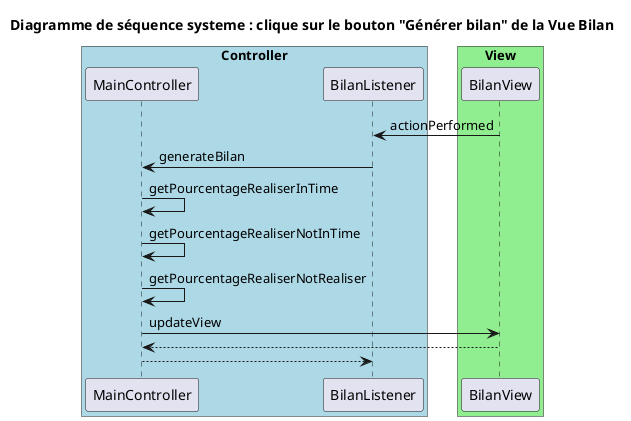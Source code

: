 @startuml


title Diagramme de séquence systeme : clique sur le bouton "Générer bilan" de la Vue Bilan

box "Controller" #LightBlue
	participant MainController
	participant BilanListener
end box

box "View" #LightGreen
	participant BilanView
end box

BilanView -> BilanListener : actionPerformed

BilanListener -> MainController: generateBilan

MainController -> MainController: getPourcentageRealiserInTime
MainController -> MainController: getPourcentageRealiserNotInTime
MainController -> MainController: getPourcentageRealiserNotRealiser

MainController -> BilanView : updateView

BilanView --> MainController

MainController --> BilanListener

@enduml